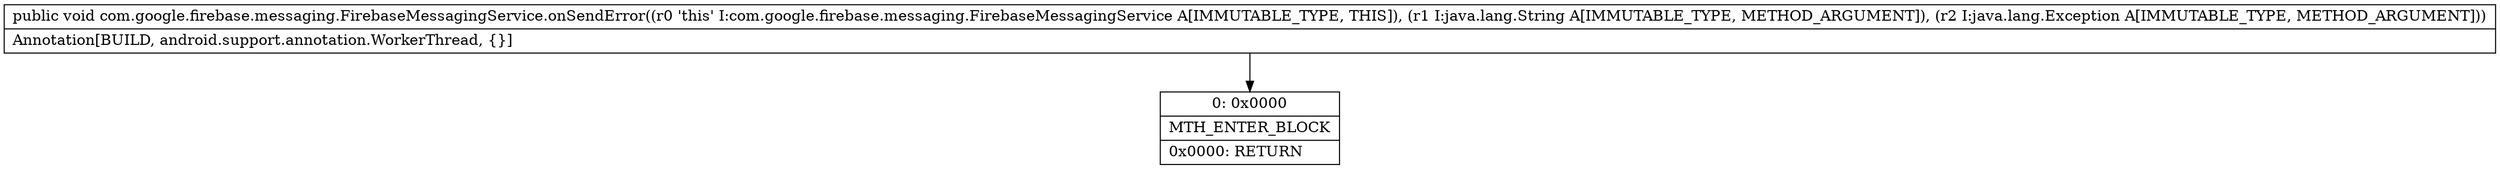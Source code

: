 digraph "CFG forcom.google.firebase.messaging.FirebaseMessagingService.onSendError(Ljava\/lang\/String;Ljava\/lang\/Exception;)V" {
Node_0 [shape=record,label="{0\:\ 0x0000|MTH_ENTER_BLOCK\l|0x0000: RETURN   \l}"];
MethodNode[shape=record,label="{public void com.google.firebase.messaging.FirebaseMessagingService.onSendError((r0 'this' I:com.google.firebase.messaging.FirebaseMessagingService A[IMMUTABLE_TYPE, THIS]), (r1 I:java.lang.String A[IMMUTABLE_TYPE, METHOD_ARGUMENT]), (r2 I:java.lang.Exception A[IMMUTABLE_TYPE, METHOD_ARGUMENT]))  | Annotation[BUILD, android.support.annotation.WorkerThread, \{\}]\l}"];
MethodNode -> Node_0;
}


